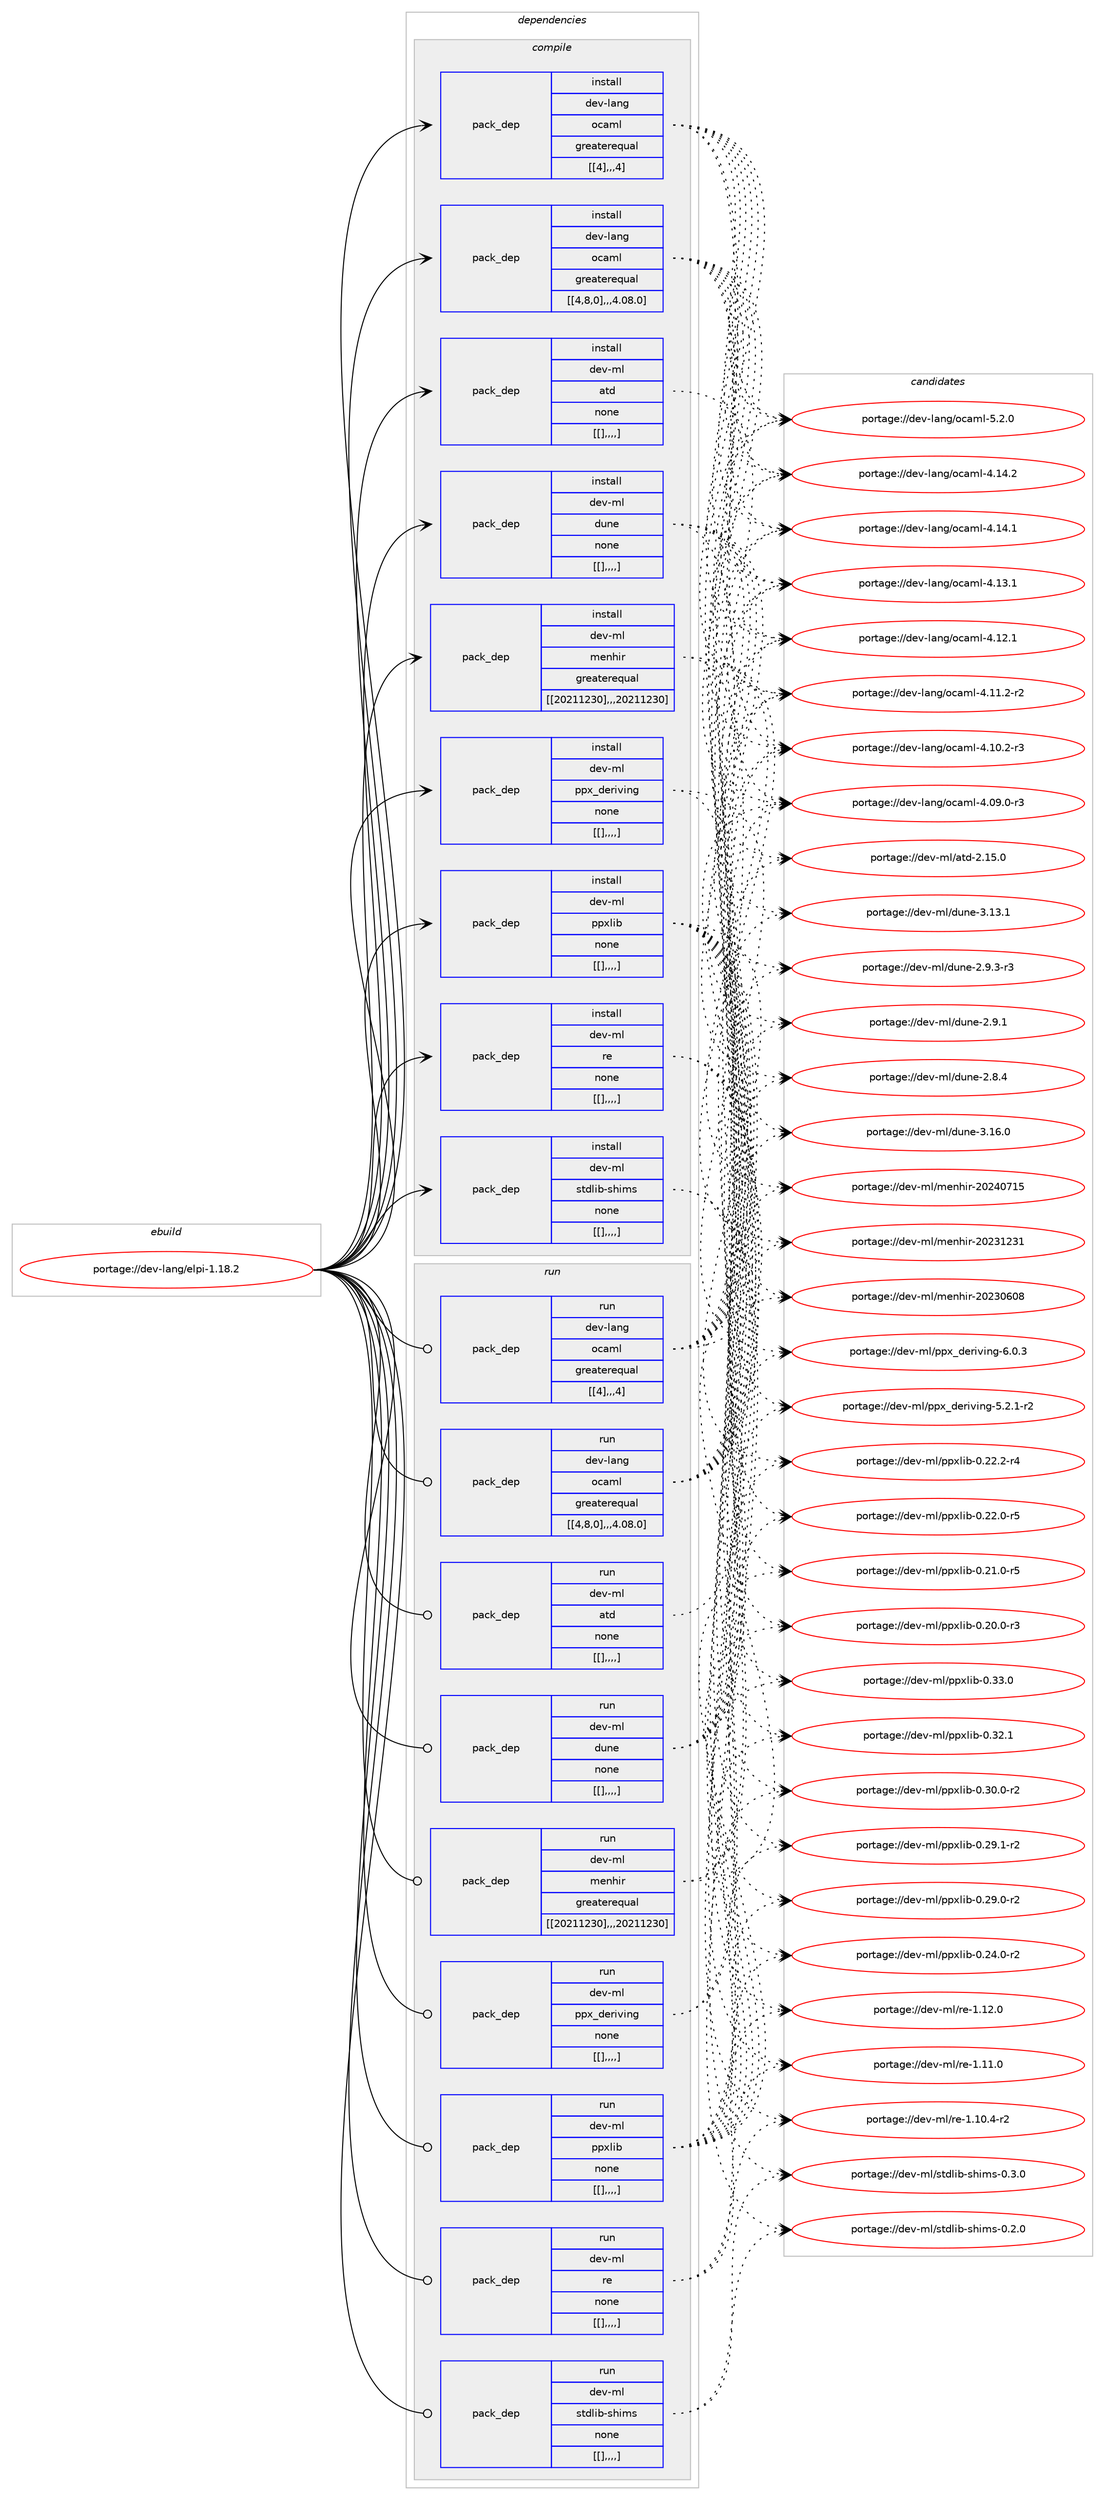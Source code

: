 digraph prolog {

# *************
# Graph options
# *************

newrank=true;
concentrate=true;
compound=true;
graph [rankdir=LR,fontname=Helvetica,fontsize=10,ranksep=1.5];#, ranksep=2.5, nodesep=0.2];
edge  [arrowhead=vee];
node  [fontname=Helvetica,fontsize=10];

# **********
# The ebuild
# **********

subgraph cluster_leftcol {
color=gray;
label=<<i>ebuild</i>>;
id [label="portage://dev-lang/elpi-1.18.2", color=red, width=4, href="../dev-lang/elpi-1.18.2.svg"];
}

# ****************
# The dependencies
# ****************

subgraph cluster_midcol {
color=gray;
label=<<i>dependencies</i>>;
subgraph cluster_compile {
fillcolor="#eeeeee";
style=filled;
label=<<i>compile</i>>;
subgraph pack76974 {
dependency102735 [label=<<TABLE BORDER="0" CELLBORDER="1" CELLSPACING="0" CELLPADDING="4" WIDTH="220"><TR><TD ROWSPAN="6" CELLPADDING="30">pack_dep</TD></TR><TR><TD WIDTH="110">install</TD></TR><TR><TD>dev-lang</TD></TR><TR><TD>ocaml</TD></TR><TR><TD>greaterequal</TD></TR><TR><TD>[[4],,,4]</TD></TR></TABLE>>, shape=none, color=blue];
}
id:e -> dependency102735:w [weight=20,style="solid",arrowhead="vee"];
subgraph pack76996 {
dependency102748 [label=<<TABLE BORDER="0" CELLBORDER="1" CELLSPACING="0" CELLPADDING="4" WIDTH="220"><TR><TD ROWSPAN="6" CELLPADDING="30">pack_dep</TD></TR><TR><TD WIDTH="110">install</TD></TR><TR><TD>dev-lang</TD></TR><TR><TD>ocaml</TD></TR><TR><TD>greaterequal</TD></TR><TR><TD>[[4,8,0],,,4.08.0]</TD></TR></TABLE>>, shape=none, color=blue];
}
id:e -> dependency102748:w [weight=20,style="solid",arrowhead="vee"];
subgraph pack77012 {
dependency102762 [label=<<TABLE BORDER="0" CELLBORDER="1" CELLSPACING="0" CELLPADDING="4" WIDTH="220"><TR><TD ROWSPAN="6" CELLPADDING="30">pack_dep</TD></TR><TR><TD WIDTH="110">install</TD></TR><TR><TD>dev-ml</TD></TR><TR><TD>atd</TD></TR><TR><TD>none</TD></TR><TR><TD>[[],,,,]</TD></TR></TABLE>>, shape=none, color=blue];
}
id:e -> dependency102762:w [weight=20,style="solid",arrowhead="vee"];
subgraph pack77015 {
dependency102772 [label=<<TABLE BORDER="0" CELLBORDER="1" CELLSPACING="0" CELLPADDING="4" WIDTH="220"><TR><TD ROWSPAN="6" CELLPADDING="30">pack_dep</TD></TR><TR><TD WIDTH="110">install</TD></TR><TR><TD>dev-ml</TD></TR><TR><TD>dune</TD></TR><TR><TD>none</TD></TR><TR><TD>[[],,,,]</TD></TR></TABLE>>, shape=none, color=blue];
}
id:e -> dependency102772:w [weight=20,style="solid",arrowhead="vee"];
subgraph pack77032 {
dependency102790 [label=<<TABLE BORDER="0" CELLBORDER="1" CELLSPACING="0" CELLPADDING="4" WIDTH="220"><TR><TD ROWSPAN="6" CELLPADDING="30">pack_dep</TD></TR><TR><TD WIDTH="110">install</TD></TR><TR><TD>dev-ml</TD></TR><TR><TD>menhir</TD></TR><TR><TD>greaterequal</TD></TR><TR><TD>[[20211230],,,20211230]</TD></TR></TABLE>>, shape=none, color=blue];
}
id:e -> dependency102790:w [weight=20,style="solid",arrowhead="vee"];
subgraph pack77041 {
dependency102795 [label=<<TABLE BORDER="0" CELLBORDER="1" CELLSPACING="0" CELLPADDING="4" WIDTH="220"><TR><TD ROWSPAN="6" CELLPADDING="30">pack_dep</TD></TR><TR><TD WIDTH="110">install</TD></TR><TR><TD>dev-ml</TD></TR><TR><TD>ppx_deriving</TD></TR><TR><TD>none</TD></TR><TR><TD>[[],,,,]</TD></TR></TABLE>>, shape=none, color=blue];
}
id:e -> dependency102795:w [weight=20,style="solid",arrowhead="vee"];
subgraph pack77052 {
dependency102808 [label=<<TABLE BORDER="0" CELLBORDER="1" CELLSPACING="0" CELLPADDING="4" WIDTH="220"><TR><TD ROWSPAN="6" CELLPADDING="30">pack_dep</TD></TR><TR><TD WIDTH="110">install</TD></TR><TR><TD>dev-ml</TD></TR><TR><TD>ppxlib</TD></TR><TR><TD>none</TD></TR><TR><TD>[[],,,,]</TD></TR></TABLE>>, shape=none, color=blue];
}
id:e -> dependency102808:w [weight=20,style="solid",arrowhead="vee"];
subgraph pack77056 {
dependency102816 [label=<<TABLE BORDER="0" CELLBORDER="1" CELLSPACING="0" CELLPADDING="4" WIDTH="220"><TR><TD ROWSPAN="6" CELLPADDING="30">pack_dep</TD></TR><TR><TD WIDTH="110">install</TD></TR><TR><TD>dev-ml</TD></TR><TR><TD>re</TD></TR><TR><TD>none</TD></TR><TR><TD>[[],,,,]</TD></TR></TABLE>>, shape=none, color=blue];
}
id:e -> dependency102816:w [weight=20,style="solid",arrowhead="vee"];
subgraph pack77064 {
dependency102857 [label=<<TABLE BORDER="0" CELLBORDER="1" CELLSPACING="0" CELLPADDING="4" WIDTH="220"><TR><TD ROWSPAN="6" CELLPADDING="30">pack_dep</TD></TR><TR><TD WIDTH="110">install</TD></TR><TR><TD>dev-ml</TD></TR><TR><TD>stdlib-shims</TD></TR><TR><TD>none</TD></TR><TR><TD>[[],,,,]</TD></TR></TABLE>>, shape=none, color=blue];
}
id:e -> dependency102857:w [weight=20,style="solid",arrowhead="vee"];
}
subgraph cluster_compileandrun {
fillcolor="#eeeeee";
style=filled;
label=<<i>compile and run</i>>;
}
subgraph cluster_run {
fillcolor="#eeeeee";
style=filled;
label=<<i>run</i>>;
subgraph pack77085 {
dependency102858 [label=<<TABLE BORDER="0" CELLBORDER="1" CELLSPACING="0" CELLPADDING="4" WIDTH="220"><TR><TD ROWSPAN="6" CELLPADDING="30">pack_dep</TD></TR><TR><TD WIDTH="110">run</TD></TR><TR><TD>dev-lang</TD></TR><TR><TD>ocaml</TD></TR><TR><TD>greaterequal</TD></TR><TR><TD>[[4],,,4]</TD></TR></TABLE>>, shape=none, color=blue];
}
id:e -> dependency102858:w [weight=20,style="solid",arrowhead="odot"];
subgraph pack77087 {
dependency102860 [label=<<TABLE BORDER="0" CELLBORDER="1" CELLSPACING="0" CELLPADDING="4" WIDTH="220"><TR><TD ROWSPAN="6" CELLPADDING="30">pack_dep</TD></TR><TR><TD WIDTH="110">run</TD></TR><TR><TD>dev-lang</TD></TR><TR><TD>ocaml</TD></TR><TR><TD>greaterequal</TD></TR><TR><TD>[[4,8,0],,,4.08.0]</TD></TR></TABLE>>, shape=none, color=blue];
}
id:e -> dependency102860:w [weight=20,style="solid",arrowhead="odot"];
subgraph pack77089 {
dependency102862 [label=<<TABLE BORDER="0" CELLBORDER="1" CELLSPACING="0" CELLPADDING="4" WIDTH="220"><TR><TD ROWSPAN="6" CELLPADDING="30">pack_dep</TD></TR><TR><TD WIDTH="110">run</TD></TR><TR><TD>dev-ml</TD></TR><TR><TD>atd</TD></TR><TR><TD>none</TD></TR><TR><TD>[[],,,,]</TD></TR></TABLE>>, shape=none, color=blue];
}
id:e -> dependency102862:w [weight=20,style="solid",arrowhead="odot"];
subgraph pack77091 {
dependency102864 [label=<<TABLE BORDER="0" CELLBORDER="1" CELLSPACING="0" CELLPADDING="4" WIDTH="220"><TR><TD ROWSPAN="6" CELLPADDING="30">pack_dep</TD></TR><TR><TD WIDTH="110">run</TD></TR><TR><TD>dev-ml</TD></TR><TR><TD>dune</TD></TR><TR><TD>none</TD></TR><TR><TD>[[],,,,]</TD></TR></TABLE>>, shape=none, color=blue];
}
id:e -> dependency102864:w [weight=20,style="solid",arrowhead="odot"];
subgraph pack77093 {
dependency102866 [label=<<TABLE BORDER="0" CELLBORDER="1" CELLSPACING="0" CELLPADDING="4" WIDTH="220"><TR><TD ROWSPAN="6" CELLPADDING="30">pack_dep</TD></TR><TR><TD WIDTH="110">run</TD></TR><TR><TD>dev-ml</TD></TR><TR><TD>menhir</TD></TR><TR><TD>greaterequal</TD></TR><TR><TD>[[20211230],,,20211230]</TD></TR></TABLE>>, shape=none, color=blue];
}
id:e -> dependency102866:w [weight=20,style="solid",arrowhead="odot"];
subgraph pack77095 {
dependency102868 [label=<<TABLE BORDER="0" CELLBORDER="1" CELLSPACING="0" CELLPADDING="4" WIDTH="220"><TR><TD ROWSPAN="6" CELLPADDING="30">pack_dep</TD></TR><TR><TD WIDTH="110">run</TD></TR><TR><TD>dev-ml</TD></TR><TR><TD>ppx_deriving</TD></TR><TR><TD>none</TD></TR><TR><TD>[[],,,,]</TD></TR></TABLE>>, shape=none, color=blue];
}
id:e -> dependency102868:w [weight=20,style="solid",arrowhead="odot"];
subgraph pack77097 {
dependency102871 [label=<<TABLE BORDER="0" CELLBORDER="1" CELLSPACING="0" CELLPADDING="4" WIDTH="220"><TR><TD ROWSPAN="6" CELLPADDING="30">pack_dep</TD></TR><TR><TD WIDTH="110">run</TD></TR><TR><TD>dev-ml</TD></TR><TR><TD>ppxlib</TD></TR><TR><TD>none</TD></TR><TR><TD>[[],,,,]</TD></TR></TABLE>>, shape=none, color=blue];
}
id:e -> dependency102871:w [weight=20,style="solid",arrowhead="odot"];
subgraph pack77100 {
dependency102874 [label=<<TABLE BORDER="0" CELLBORDER="1" CELLSPACING="0" CELLPADDING="4" WIDTH="220"><TR><TD ROWSPAN="6" CELLPADDING="30">pack_dep</TD></TR><TR><TD WIDTH="110">run</TD></TR><TR><TD>dev-ml</TD></TR><TR><TD>re</TD></TR><TR><TD>none</TD></TR><TR><TD>[[],,,,]</TD></TR></TABLE>>, shape=none, color=blue];
}
id:e -> dependency102874:w [weight=20,style="solid",arrowhead="odot"];
subgraph pack77103 {
dependency102878 [label=<<TABLE BORDER="0" CELLBORDER="1" CELLSPACING="0" CELLPADDING="4" WIDTH="220"><TR><TD ROWSPAN="6" CELLPADDING="30">pack_dep</TD></TR><TR><TD WIDTH="110">run</TD></TR><TR><TD>dev-ml</TD></TR><TR><TD>stdlib-shims</TD></TR><TR><TD>none</TD></TR><TR><TD>[[],,,,]</TD></TR></TABLE>>, shape=none, color=blue];
}
id:e -> dependency102878:w [weight=20,style="solid",arrowhead="odot"];
}
}

# **************
# The candidates
# **************

subgraph cluster_choices {
rank=same;
color=gray;
label=<<i>candidates</i>>;

subgraph choice76772 {
color=black;
nodesep=1;
choice1001011184510897110103471119997109108455346504648 [label="portage://dev-lang/ocaml-5.2.0", color=red, width=4,href="../dev-lang/ocaml-5.2.0.svg"];
choice100101118451089711010347111999710910845524649524650 [label="portage://dev-lang/ocaml-4.14.2", color=red, width=4,href="../dev-lang/ocaml-4.14.2.svg"];
choice100101118451089711010347111999710910845524649524649 [label="portage://dev-lang/ocaml-4.14.1", color=red, width=4,href="../dev-lang/ocaml-4.14.1.svg"];
choice100101118451089711010347111999710910845524649514649 [label="portage://dev-lang/ocaml-4.13.1", color=red, width=4,href="../dev-lang/ocaml-4.13.1.svg"];
choice100101118451089711010347111999710910845524649504649 [label="portage://dev-lang/ocaml-4.12.1", color=red, width=4,href="../dev-lang/ocaml-4.12.1.svg"];
choice1001011184510897110103471119997109108455246494946504511450 [label="portage://dev-lang/ocaml-4.11.2-r2", color=red, width=4,href="../dev-lang/ocaml-4.11.2-r2.svg"];
choice1001011184510897110103471119997109108455246494846504511451 [label="portage://dev-lang/ocaml-4.10.2-r3", color=red, width=4,href="../dev-lang/ocaml-4.10.2-r3.svg"];
choice1001011184510897110103471119997109108455246485746484511451 [label="portage://dev-lang/ocaml-4.09.0-r3", color=red, width=4,href="../dev-lang/ocaml-4.09.0-r3.svg"];
dependency102735:e -> choice1001011184510897110103471119997109108455346504648:w [style=dotted,weight="100"];
dependency102735:e -> choice100101118451089711010347111999710910845524649524650:w [style=dotted,weight="100"];
dependency102735:e -> choice100101118451089711010347111999710910845524649524649:w [style=dotted,weight="100"];
dependency102735:e -> choice100101118451089711010347111999710910845524649514649:w [style=dotted,weight="100"];
dependency102735:e -> choice100101118451089711010347111999710910845524649504649:w [style=dotted,weight="100"];
dependency102735:e -> choice1001011184510897110103471119997109108455246494946504511450:w [style=dotted,weight="100"];
dependency102735:e -> choice1001011184510897110103471119997109108455246494846504511451:w [style=dotted,weight="100"];
dependency102735:e -> choice1001011184510897110103471119997109108455246485746484511451:w [style=dotted,weight="100"];
}
subgraph choice76783 {
color=black;
nodesep=1;
choice1001011184510897110103471119997109108455346504648 [label="portage://dev-lang/ocaml-5.2.0", color=red, width=4,href="../dev-lang/ocaml-5.2.0.svg"];
choice100101118451089711010347111999710910845524649524650 [label="portage://dev-lang/ocaml-4.14.2", color=red, width=4,href="../dev-lang/ocaml-4.14.2.svg"];
choice100101118451089711010347111999710910845524649524649 [label="portage://dev-lang/ocaml-4.14.1", color=red, width=4,href="../dev-lang/ocaml-4.14.1.svg"];
choice100101118451089711010347111999710910845524649514649 [label="portage://dev-lang/ocaml-4.13.1", color=red, width=4,href="../dev-lang/ocaml-4.13.1.svg"];
choice100101118451089711010347111999710910845524649504649 [label="portage://dev-lang/ocaml-4.12.1", color=red, width=4,href="../dev-lang/ocaml-4.12.1.svg"];
choice1001011184510897110103471119997109108455246494946504511450 [label="portage://dev-lang/ocaml-4.11.2-r2", color=red, width=4,href="../dev-lang/ocaml-4.11.2-r2.svg"];
choice1001011184510897110103471119997109108455246494846504511451 [label="portage://dev-lang/ocaml-4.10.2-r3", color=red, width=4,href="../dev-lang/ocaml-4.10.2-r3.svg"];
choice1001011184510897110103471119997109108455246485746484511451 [label="portage://dev-lang/ocaml-4.09.0-r3", color=red, width=4,href="../dev-lang/ocaml-4.09.0-r3.svg"];
dependency102748:e -> choice1001011184510897110103471119997109108455346504648:w [style=dotted,weight="100"];
dependency102748:e -> choice100101118451089711010347111999710910845524649524650:w [style=dotted,weight="100"];
dependency102748:e -> choice100101118451089711010347111999710910845524649524649:w [style=dotted,weight="100"];
dependency102748:e -> choice100101118451089711010347111999710910845524649514649:w [style=dotted,weight="100"];
dependency102748:e -> choice100101118451089711010347111999710910845524649504649:w [style=dotted,weight="100"];
dependency102748:e -> choice1001011184510897110103471119997109108455246494946504511450:w [style=dotted,weight="100"];
dependency102748:e -> choice1001011184510897110103471119997109108455246494846504511451:w [style=dotted,weight="100"];
dependency102748:e -> choice1001011184510897110103471119997109108455246485746484511451:w [style=dotted,weight="100"];
}
subgraph choice76869 {
color=black;
nodesep=1;
choice10010111845109108479711610045504649534648 [label="portage://dev-ml/atd-2.15.0", color=red, width=4,href="../dev-ml/atd-2.15.0.svg"];
dependency102762:e -> choice10010111845109108479711610045504649534648:w [style=dotted,weight="100"];
}
subgraph choice76871 {
color=black;
nodesep=1;
choice100101118451091084710011711010145514649544648 [label="portage://dev-ml/dune-3.16.0", color=red, width=4,href="../dev-ml/dune-3.16.0.svg"];
choice100101118451091084710011711010145514649514649 [label="portage://dev-ml/dune-3.13.1", color=red, width=4,href="../dev-ml/dune-3.13.1.svg"];
choice10010111845109108471001171101014550465746514511451 [label="portage://dev-ml/dune-2.9.3-r3", color=red, width=4,href="../dev-ml/dune-2.9.3-r3.svg"];
choice1001011184510910847100117110101455046574649 [label="portage://dev-ml/dune-2.9.1", color=red, width=4,href="../dev-ml/dune-2.9.1.svg"];
choice1001011184510910847100117110101455046564652 [label="portage://dev-ml/dune-2.8.4", color=red, width=4,href="../dev-ml/dune-2.8.4.svg"];
dependency102772:e -> choice100101118451091084710011711010145514649544648:w [style=dotted,weight="100"];
dependency102772:e -> choice100101118451091084710011711010145514649514649:w [style=dotted,weight="100"];
dependency102772:e -> choice10010111845109108471001171101014550465746514511451:w [style=dotted,weight="100"];
dependency102772:e -> choice1001011184510910847100117110101455046574649:w [style=dotted,weight="100"];
dependency102772:e -> choice1001011184510910847100117110101455046564652:w [style=dotted,weight="100"];
}
subgraph choice76875 {
color=black;
nodesep=1;
choice1001011184510910847109101110104105114455048505248554953 [label="portage://dev-ml/menhir-20240715", color=red, width=4,href="../dev-ml/menhir-20240715.svg"];
choice1001011184510910847109101110104105114455048505149505149 [label="portage://dev-ml/menhir-20231231", color=red, width=4,href="../dev-ml/menhir-20231231.svg"];
choice1001011184510910847109101110104105114455048505148544856 [label="portage://dev-ml/menhir-20230608", color=red, width=4,href="../dev-ml/menhir-20230608.svg"];
dependency102790:e -> choice1001011184510910847109101110104105114455048505248554953:w [style=dotted,weight="100"];
dependency102790:e -> choice1001011184510910847109101110104105114455048505149505149:w [style=dotted,weight="100"];
dependency102790:e -> choice1001011184510910847109101110104105114455048505148544856:w [style=dotted,weight="100"];
}
subgraph choice76877 {
color=black;
nodesep=1;
choice100101118451091084711211212095100101114105118105110103455446484651 [label="portage://dev-ml/ppx_deriving-6.0.3", color=red, width=4,href="../dev-ml/ppx_deriving-6.0.3.svg"];
choice1001011184510910847112112120951001011141051181051101034553465046494511450 [label="portage://dev-ml/ppx_deriving-5.2.1-r2", color=red, width=4,href="../dev-ml/ppx_deriving-5.2.1-r2.svg"];
dependency102795:e -> choice100101118451091084711211212095100101114105118105110103455446484651:w [style=dotted,weight="100"];
dependency102795:e -> choice1001011184510910847112112120951001011141051181051101034553465046494511450:w [style=dotted,weight="100"];
}
subgraph choice76878 {
color=black;
nodesep=1;
choice10010111845109108471121121201081059845484651514648 [label="portage://dev-ml/ppxlib-0.33.0", color=red, width=4,href="../dev-ml/ppxlib-0.33.0.svg"];
choice10010111845109108471121121201081059845484651504649 [label="portage://dev-ml/ppxlib-0.32.1", color=red, width=4,href="../dev-ml/ppxlib-0.32.1.svg"];
choice100101118451091084711211212010810598454846514846484511450 [label="portage://dev-ml/ppxlib-0.30.0-r2", color=red, width=4,href="../dev-ml/ppxlib-0.30.0-r2.svg"];
choice100101118451091084711211212010810598454846505746494511450 [label="portage://dev-ml/ppxlib-0.29.1-r2", color=red, width=4,href="../dev-ml/ppxlib-0.29.1-r2.svg"];
choice100101118451091084711211212010810598454846505746484511450 [label="portage://dev-ml/ppxlib-0.29.0-r2", color=red, width=4,href="../dev-ml/ppxlib-0.29.0-r2.svg"];
choice100101118451091084711211212010810598454846505246484511450 [label="portage://dev-ml/ppxlib-0.24.0-r2", color=red, width=4,href="../dev-ml/ppxlib-0.24.0-r2.svg"];
choice100101118451091084711211212010810598454846505046504511452 [label="portage://dev-ml/ppxlib-0.22.2-r4", color=red, width=4,href="../dev-ml/ppxlib-0.22.2-r4.svg"];
choice100101118451091084711211212010810598454846505046484511453 [label="portage://dev-ml/ppxlib-0.22.0-r5", color=red, width=4,href="../dev-ml/ppxlib-0.22.0-r5.svg"];
choice100101118451091084711211212010810598454846504946484511453 [label="portage://dev-ml/ppxlib-0.21.0-r5", color=red, width=4,href="../dev-ml/ppxlib-0.21.0-r5.svg"];
choice100101118451091084711211212010810598454846504846484511451 [label="portage://dev-ml/ppxlib-0.20.0-r3", color=red, width=4,href="../dev-ml/ppxlib-0.20.0-r3.svg"];
dependency102808:e -> choice10010111845109108471121121201081059845484651514648:w [style=dotted,weight="100"];
dependency102808:e -> choice10010111845109108471121121201081059845484651504649:w [style=dotted,weight="100"];
dependency102808:e -> choice100101118451091084711211212010810598454846514846484511450:w [style=dotted,weight="100"];
dependency102808:e -> choice100101118451091084711211212010810598454846505746494511450:w [style=dotted,weight="100"];
dependency102808:e -> choice100101118451091084711211212010810598454846505746484511450:w [style=dotted,weight="100"];
dependency102808:e -> choice100101118451091084711211212010810598454846505246484511450:w [style=dotted,weight="100"];
dependency102808:e -> choice100101118451091084711211212010810598454846505046504511452:w [style=dotted,weight="100"];
dependency102808:e -> choice100101118451091084711211212010810598454846505046484511453:w [style=dotted,weight="100"];
dependency102808:e -> choice100101118451091084711211212010810598454846504946484511453:w [style=dotted,weight="100"];
dependency102808:e -> choice100101118451091084711211212010810598454846504846484511451:w [style=dotted,weight="100"];
}
subgraph choice76930 {
color=black;
nodesep=1;
choice100101118451091084711410145494649504648 [label="portage://dev-ml/re-1.12.0", color=red, width=4,href="../dev-ml/re-1.12.0.svg"];
choice100101118451091084711410145494649494648 [label="portage://dev-ml/re-1.11.0", color=red, width=4,href="../dev-ml/re-1.11.0.svg"];
choice1001011184510910847114101454946494846524511450 [label="portage://dev-ml/re-1.10.4-r2", color=red, width=4,href="../dev-ml/re-1.10.4-r2.svg"];
dependency102816:e -> choice100101118451091084711410145494649504648:w [style=dotted,weight="100"];
dependency102816:e -> choice100101118451091084711410145494649494648:w [style=dotted,weight="100"];
dependency102816:e -> choice1001011184510910847114101454946494846524511450:w [style=dotted,weight="100"];
}
subgraph choice76931 {
color=black;
nodesep=1;
choice10010111845109108471151161001081059845115104105109115454846514648 [label="portage://dev-ml/stdlib-shims-0.3.0", color=red, width=4,href="../dev-ml/stdlib-shims-0.3.0.svg"];
choice10010111845109108471151161001081059845115104105109115454846504648 [label="portage://dev-ml/stdlib-shims-0.2.0", color=red, width=4,href="../dev-ml/stdlib-shims-0.2.0.svg"];
dependency102857:e -> choice10010111845109108471151161001081059845115104105109115454846514648:w [style=dotted,weight="100"];
dependency102857:e -> choice10010111845109108471151161001081059845115104105109115454846504648:w [style=dotted,weight="100"];
}
subgraph choice76971 {
color=black;
nodesep=1;
choice1001011184510897110103471119997109108455346504648 [label="portage://dev-lang/ocaml-5.2.0", color=red, width=4,href="../dev-lang/ocaml-5.2.0.svg"];
choice100101118451089711010347111999710910845524649524650 [label="portage://dev-lang/ocaml-4.14.2", color=red, width=4,href="../dev-lang/ocaml-4.14.2.svg"];
choice100101118451089711010347111999710910845524649524649 [label="portage://dev-lang/ocaml-4.14.1", color=red, width=4,href="../dev-lang/ocaml-4.14.1.svg"];
choice100101118451089711010347111999710910845524649514649 [label="portage://dev-lang/ocaml-4.13.1", color=red, width=4,href="../dev-lang/ocaml-4.13.1.svg"];
choice100101118451089711010347111999710910845524649504649 [label="portage://dev-lang/ocaml-4.12.1", color=red, width=4,href="../dev-lang/ocaml-4.12.1.svg"];
choice1001011184510897110103471119997109108455246494946504511450 [label="portage://dev-lang/ocaml-4.11.2-r2", color=red, width=4,href="../dev-lang/ocaml-4.11.2-r2.svg"];
choice1001011184510897110103471119997109108455246494846504511451 [label="portage://dev-lang/ocaml-4.10.2-r3", color=red, width=4,href="../dev-lang/ocaml-4.10.2-r3.svg"];
choice1001011184510897110103471119997109108455246485746484511451 [label="portage://dev-lang/ocaml-4.09.0-r3", color=red, width=4,href="../dev-lang/ocaml-4.09.0-r3.svg"];
dependency102858:e -> choice1001011184510897110103471119997109108455346504648:w [style=dotted,weight="100"];
dependency102858:e -> choice100101118451089711010347111999710910845524649524650:w [style=dotted,weight="100"];
dependency102858:e -> choice100101118451089711010347111999710910845524649524649:w [style=dotted,weight="100"];
dependency102858:e -> choice100101118451089711010347111999710910845524649514649:w [style=dotted,weight="100"];
dependency102858:e -> choice100101118451089711010347111999710910845524649504649:w [style=dotted,weight="100"];
dependency102858:e -> choice1001011184510897110103471119997109108455246494946504511450:w [style=dotted,weight="100"];
dependency102858:e -> choice1001011184510897110103471119997109108455246494846504511451:w [style=dotted,weight="100"];
dependency102858:e -> choice1001011184510897110103471119997109108455246485746484511451:w [style=dotted,weight="100"];
}
subgraph choice76982 {
color=black;
nodesep=1;
choice1001011184510897110103471119997109108455346504648 [label="portage://dev-lang/ocaml-5.2.0", color=red, width=4,href="../dev-lang/ocaml-5.2.0.svg"];
choice100101118451089711010347111999710910845524649524650 [label="portage://dev-lang/ocaml-4.14.2", color=red, width=4,href="../dev-lang/ocaml-4.14.2.svg"];
choice100101118451089711010347111999710910845524649524649 [label="portage://dev-lang/ocaml-4.14.1", color=red, width=4,href="../dev-lang/ocaml-4.14.1.svg"];
choice100101118451089711010347111999710910845524649514649 [label="portage://dev-lang/ocaml-4.13.1", color=red, width=4,href="../dev-lang/ocaml-4.13.1.svg"];
choice100101118451089711010347111999710910845524649504649 [label="portage://dev-lang/ocaml-4.12.1", color=red, width=4,href="../dev-lang/ocaml-4.12.1.svg"];
choice1001011184510897110103471119997109108455246494946504511450 [label="portage://dev-lang/ocaml-4.11.2-r2", color=red, width=4,href="../dev-lang/ocaml-4.11.2-r2.svg"];
choice1001011184510897110103471119997109108455246494846504511451 [label="portage://dev-lang/ocaml-4.10.2-r3", color=red, width=4,href="../dev-lang/ocaml-4.10.2-r3.svg"];
choice1001011184510897110103471119997109108455246485746484511451 [label="portage://dev-lang/ocaml-4.09.0-r3", color=red, width=4,href="../dev-lang/ocaml-4.09.0-r3.svg"];
dependency102860:e -> choice1001011184510897110103471119997109108455346504648:w [style=dotted,weight="100"];
dependency102860:e -> choice100101118451089711010347111999710910845524649524650:w [style=dotted,weight="100"];
dependency102860:e -> choice100101118451089711010347111999710910845524649524649:w [style=dotted,weight="100"];
dependency102860:e -> choice100101118451089711010347111999710910845524649514649:w [style=dotted,weight="100"];
dependency102860:e -> choice100101118451089711010347111999710910845524649504649:w [style=dotted,weight="100"];
dependency102860:e -> choice1001011184510897110103471119997109108455246494946504511450:w [style=dotted,weight="100"];
dependency102860:e -> choice1001011184510897110103471119997109108455246494846504511451:w [style=dotted,weight="100"];
dependency102860:e -> choice1001011184510897110103471119997109108455246485746484511451:w [style=dotted,weight="100"];
}
subgraph choice76996 {
color=black;
nodesep=1;
choice10010111845109108479711610045504649534648 [label="portage://dev-ml/atd-2.15.0", color=red, width=4,href="../dev-ml/atd-2.15.0.svg"];
dependency102862:e -> choice10010111845109108479711610045504649534648:w [style=dotted,weight="100"];
}
subgraph choice76999 {
color=black;
nodesep=1;
choice100101118451091084710011711010145514649544648 [label="portage://dev-ml/dune-3.16.0", color=red, width=4,href="../dev-ml/dune-3.16.0.svg"];
choice100101118451091084710011711010145514649514649 [label="portage://dev-ml/dune-3.13.1", color=red, width=4,href="../dev-ml/dune-3.13.1.svg"];
choice10010111845109108471001171101014550465746514511451 [label="portage://dev-ml/dune-2.9.3-r3", color=red, width=4,href="../dev-ml/dune-2.9.3-r3.svg"];
choice1001011184510910847100117110101455046574649 [label="portage://dev-ml/dune-2.9.1", color=red, width=4,href="../dev-ml/dune-2.9.1.svg"];
choice1001011184510910847100117110101455046564652 [label="portage://dev-ml/dune-2.8.4", color=red, width=4,href="../dev-ml/dune-2.8.4.svg"];
dependency102864:e -> choice100101118451091084710011711010145514649544648:w [style=dotted,weight="100"];
dependency102864:e -> choice100101118451091084710011711010145514649514649:w [style=dotted,weight="100"];
dependency102864:e -> choice10010111845109108471001171101014550465746514511451:w [style=dotted,weight="100"];
dependency102864:e -> choice1001011184510910847100117110101455046574649:w [style=dotted,weight="100"];
dependency102864:e -> choice1001011184510910847100117110101455046564652:w [style=dotted,weight="100"];
}
subgraph choice77005 {
color=black;
nodesep=1;
choice1001011184510910847109101110104105114455048505248554953 [label="portage://dev-ml/menhir-20240715", color=red, width=4,href="../dev-ml/menhir-20240715.svg"];
choice1001011184510910847109101110104105114455048505149505149 [label="portage://dev-ml/menhir-20231231", color=red, width=4,href="../dev-ml/menhir-20231231.svg"];
choice1001011184510910847109101110104105114455048505148544856 [label="portage://dev-ml/menhir-20230608", color=red, width=4,href="../dev-ml/menhir-20230608.svg"];
dependency102866:e -> choice1001011184510910847109101110104105114455048505248554953:w [style=dotted,weight="100"];
dependency102866:e -> choice1001011184510910847109101110104105114455048505149505149:w [style=dotted,weight="100"];
dependency102866:e -> choice1001011184510910847109101110104105114455048505148544856:w [style=dotted,weight="100"];
}
subgraph choice77010 {
color=black;
nodesep=1;
choice100101118451091084711211212095100101114105118105110103455446484651 [label="portage://dev-ml/ppx_deriving-6.0.3", color=red, width=4,href="../dev-ml/ppx_deriving-6.0.3.svg"];
choice1001011184510910847112112120951001011141051181051101034553465046494511450 [label="portage://dev-ml/ppx_deriving-5.2.1-r2", color=red, width=4,href="../dev-ml/ppx_deriving-5.2.1-r2.svg"];
dependency102868:e -> choice100101118451091084711211212095100101114105118105110103455446484651:w [style=dotted,weight="100"];
dependency102868:e -> choice1001011184510910847112112120951001011141051181051101034553465046494511450:w [style=dotted,weight="100"];
}
subgraph choice77024 {
color=black;
nodesep=1;
choice10010111845109108471121121201081059845484651514648 [label="portage://dev-ml/ppxlib-0.33.0", color=red, width=4,href="../dev-ml/ppxlib-0.33.0.svg"];
choice10010111845109108471121121201081059845484651504649 [label="portage://dev-ml/ppxlib-0.32.1", color=red, width=4,href="../dev-ml/ppxlib-0.32.1.svg"];
choice100101118451091084711211212010810598454846514846484511450 [label="portage://dev-ml/ppxlib-0.30.0-r2", color=red, width=4,href="../dev-ml/ppxlib-0.30.0-r2.svg"];
choice100101118451091084711211212010810598454846505746494511450 [label="portage://dev-ml/ppxlib-0.29.1-r2", color=red, width=4,href="../dev-ml/ppxlib-0.29.1-r2.svg"];
choice100101118451091084711211212010810598454846505746484511450 [label="portage://dev-ml/ppxlib-0.29.0-r2", color=red, width=4,href="../dev-ml/ppxlib-0.29.0-r2.svg"];
choice100101118451091084711211212010810598454846505246484511450 [label="portage://dev-ml/ppxlib-0.24.0-r2", color=red, width=4,href="../dev-ml/ppxlib-0.24.0-r2.svg"];
choice100101118451091084711211212010810598454846505046504511452 [label="portage://dev-ml/ppxlib-0.22.2-r4", color=red, width=4,href="../dev-ml/ppxlib-0.22.2-r4.svg"];
choice100101118451091084711211212010810598454846505046484511453 [label="portage://dev-ml/ppxlib-0.22.0-r5", color=red, width=4,href="../dev-ml/ppxlib-0.22.0-r5.svg"];
choice100101118451091084711211212010810598454846504946484511453 [label="portage://dev-ml/ppxlib-0.21.0-r5", color=red, width=4,href="../dev-ml/ppxlib-0.21.0-r5.svg"];
choice100101118451091084711211212010810598454846504846484511451 [label="portage://dev-ml/ppxlib-0.20.0-r3", color=red, width=4,href="../dev-ml/ppxlib-0.20.0-r3.svg"];
dependency102871:e -> choice10010111845109108471121121201081059845484651514648:w [style=dotted,weight="100"];
dependency102871:e -> choice10010111845109108471121121201081059845484651504649:w [style=dotted,weight="100"];
dependency102871:e -> choice100101118451091084711211212010810598454846514846484511450:w [style=dotted,weight="100"];
dependency102871:e -> choice100101118451091084711211212010810598454846505746494511450:w [style=dotted,weight="100"];
dependency102871:e -> choice100101118451091084711211212010810598454846505746484511450:w [style=dotted,weight="100"];
dependency102871:e -> choice100101118451091084711211212010810598454846505246484511450:w [style=dotted,weight="100"];
dependency102871:e -> choice100101118451091084711211212010810598454846505046504511452:w [style=dotted,weight="100"];
dependency102871:e -> choice100101118451091084711211212010810598454846505046484511453:w [style=dotted,weight="100"];
dependency102871:e -> choice100101118451091084711211212010810598454846504946484511453:w [style=dotted,weight="100"];
dependency102871:e -> choice100101118451091084711211212010810598454846504846484511451:w [style=dotted,weight="100"];
}
subgraph choice77046 {
color=black;
nodesep=1;
choice100101118451091084711410145494649504648 [label="portage://dev-ml/re-1.12.0", color=red, width=4,href="../dev-ml/re-1.12.0.svg"];
choice100101118451091084711410145494649494648 [label="portage://dev-ml/re-1.11.0", color=red, width=4,href="../dev-ml/re-1.11.0.svg"];
choice1001011184510910847114101454946494846524511450 [label="portage://dev-ml/re-1.10.4-r2", color=red, width=4,href="../dev-ml/re-1.10.4-r2.svg"];
dependency102874:e -> choice100101118451091084711410145494649504648:w [style=dotted,weight="100"];
dependency102874:e -> choice100101118451091084711410145494649494648:w [style=dotted,weight="100"];
dependency102874:e -> choice1001011184510910847114101454946494846524511450:w [style=dotted,weight="100"];
}
subgraph choice77054 {
color=black;
nodesep=1;
choice10010111845109108471151161001081059845115104105109115454846514648 [label="portage://dev-ml/stdlib-shims-0.3.0", color=red, width=4,href="../dev-ml/stdlib-shims-0.3.0.svg"];
choice10010111845109108471151161001081059845115104105109115454846504648 [label="portage://dev-ml/stdlib-shims-0.2.0", color=red, width=4,href="../dev-ml/stdlib-shims-0.2.0.svg"];
dependency102878:e -> choice10010111845109108471151161001081059845115104105109115454846514648:w [style=dotted,weight="100"];
dependency102878:e -> choice10010111845109108471151161001081059845115104105109115454846504648:w [style=dotted,weight="100"];
}
}

}
